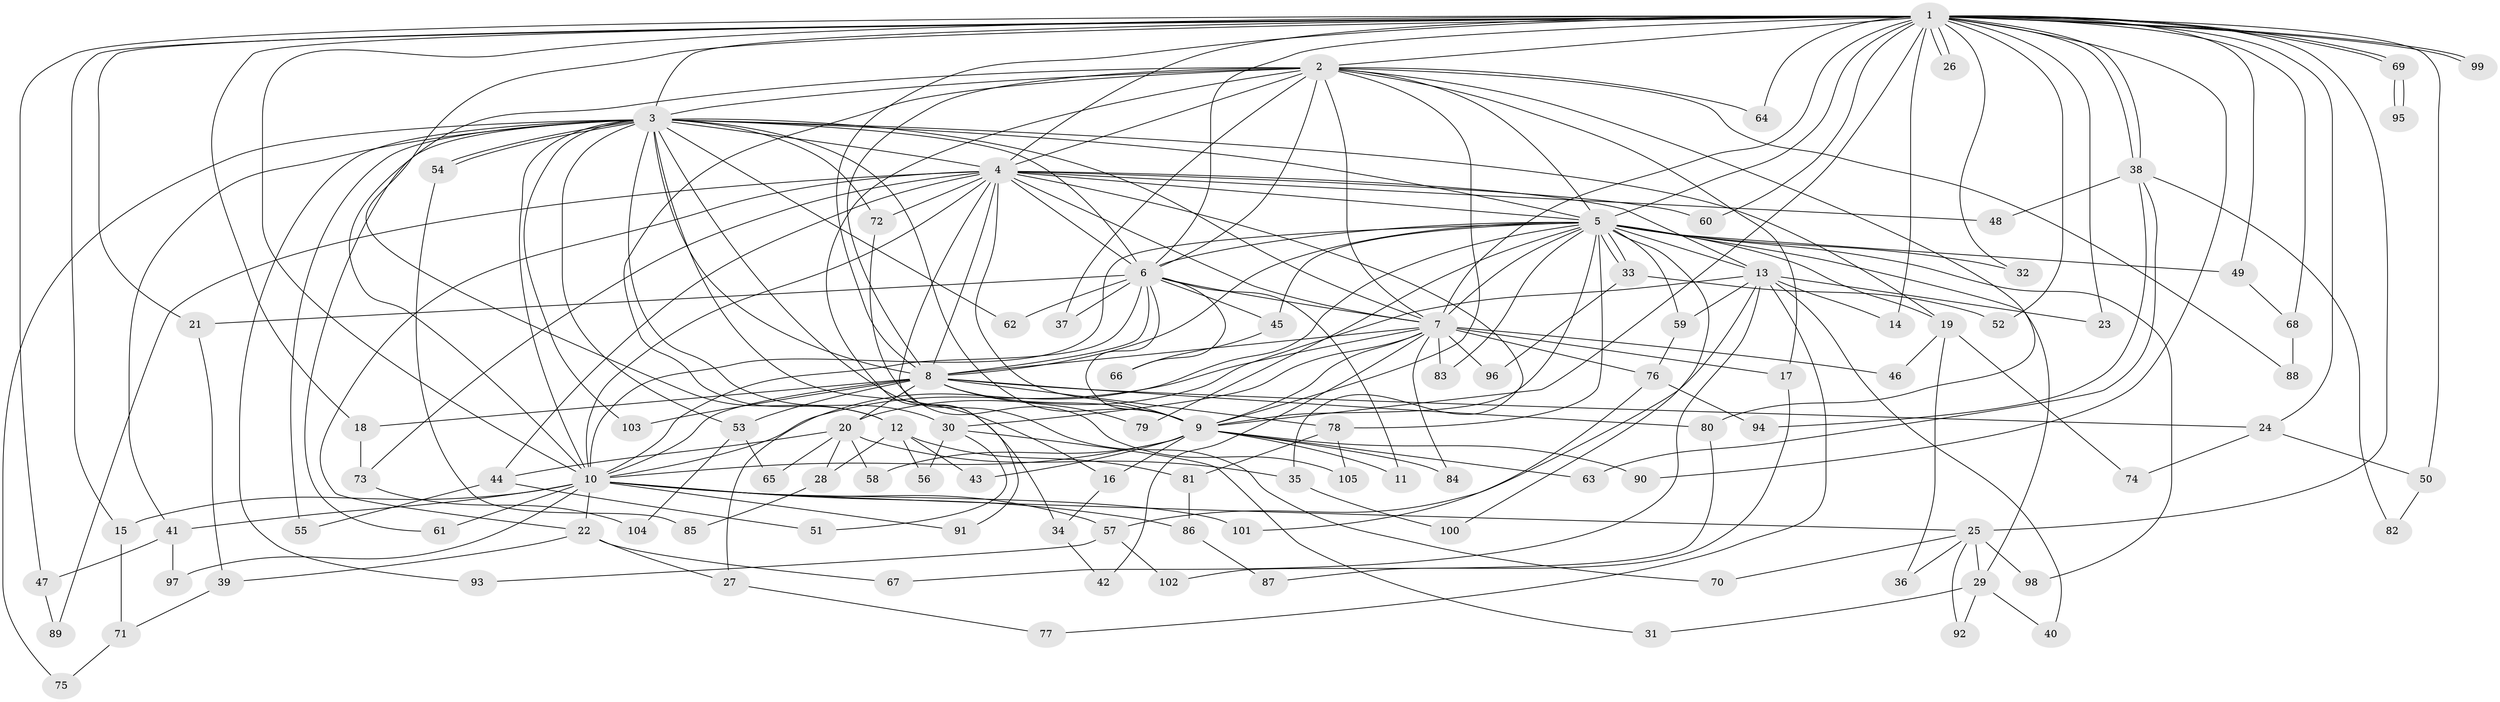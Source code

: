 // Generated by graph-tools (version 1.1) at 2025/13/03/09/25 04:13:51]
// undirected, 105 vertices, 235 edges
graph export_dot {
graph [start="1"]
  node [color=gray90,style=filled];
  1;
  2;
  3;
  4;
  5;
  6;
  7;
  8;
  9;
  10;
  11;
  12;
  13;
  14;
  15;
  16;
  17;
  18;
  19;
  20;
  21;
  22;
  23;
  24;
  25;
  26;
  27;
  28;
  29;
  30;
  31;
  32;
  33;
  34;
  35;
  36;
  37;
  38;
  39;
  40;
  41;
  42;
  43;
  44;
  45;
  46;
  47;
  48;
  49;
  50;
  51;
  52;
  53;
  54;
  55;
  56;
  57;
  58;
  59;
  60;
  61;
  62;
  63;
  64;
  65;
  66;
  67;
  68;
  69;
  70;
  71;
  72;
  73;
  74;
  75;
  76;
  77;
  78;
  79;
  80;
  81;
  82;
  83;
  84;
  85;
  86;
  87;
  88;
  89;
  90;
  91;
  92;
  93;
  94;
  95;
  96;
  97;
  98;
  99;
  100;
  101;
  102;
  103;
  104;
  105;
  1 -- 2;
  1 -- 3;
  1 -- 4;
  1 -- 5;
  1 -- 6;
  1 -- 7;
  1 -- 8;
  1 -- 9;
  1 -- 10;
  1 -- 12;
  1 -- 14;
  1 -- 15;
  1 -- 18;
  1 -- 21;
  1 -- 23;
  1 -- 24;
  1 -- 25;
  1 -- 26;
  1 -- 26;
  1 -- 32;
  1 -- 38;
  1 -- 38;
  1 -- 47;
  1 -- 49;
  1 -- 50;
  1 -- 52;
  1 -- 60;
  1 -- 64;
  1 -- 68;
  1 -- 69;
  1 -- 69;
  1 -- 90;
  1 -- 99;
  1 -- 99;
  2 -- 3;
  2 -- 4;
  2 -- 5;
  2 -- 6;
  2 -- 7;
  2 -- 8;
  2 -- 9;
  2 -- 10;
  2 -- 12;
  2 -- 17;
  2 -- 34;
  2 -- 37;
  2 -- 64;
  2 -- 80;
  2 -- 88;
  3 -- 4;
  3 -- 5;
  3 -- 6;
  3 -- 7;
  3 -- 8;
  3 -- 9;
  3 -- 10;
  3 -- 16;
  3 -- 19;
  3 -- 30;
  3 -- 41;
  3 -- 53;
  3 -- 54;
  3 -- 54;
  3 -- 55;
  3 -- 61;
  3 -- 62;
  3 -- 70;
  3 -- 72;
  3 -- 75;
  3 -- 93;
  3 -- 103;
  4 -- 5;
  4 -- 6;
  4 -- 7;
  4 -- 8;
  4 -- 9;
  4 -- 10;
  4 -- 13;
  4 -- 22;
  4 -- 35;
  4 -- 44;
  4 -- 48;
  4 -- 60;
  4 -- 72;
  4 -- 73;
  4 -- 89;
  4 -- 91;
  5 -- 6;
  5 -- 7;
  5 -- 8;
  5 -- 9;
  5 -- 10;
  5 -- 13;
  5 -- 19;
  5 -- 27;
  5 -- 29;
  5 -- 32;
  5 -- 33;
  5 -- 33;
  5 -- 45;
  5 -- 49;
  5 -- 59;
  5 -- 78;
  5 -- 79;
  5 -- 83;
  5 -- 98;
  5 -- 100;
  6 -- 7;
  6 -- 8;
  6 -- 9;
  6 -- 10;
  6 -- 11;
  6 -- 21;
  6 -- 37;
  6 -- 45;
  6 -- 62;
  6 -- 66;
  7 -- 8;
  7 -- 9;
  7 -- 10;
  7 -- 17;
  7 -- 30;
  7 -- 42;
  7 -- 46;
  7 -- 76;
  7 -- 83;
  7 -- 84;
  7 -- 96;
  8 -- 9;
  8 -- 10;
  8 -- 18;
  8 -- 20;
  8 -- 24;
  8 -- 53;
  8 -- 78;
  8 -- 79;
  8 -- 80;
  8 -- 103;
  9 -- 10;
  9 -- 11;
  9 -- 16;
  9 -- 43;
  9 -- 58;
  9 -- 63;
  9 -- 84;
  9 -- 90;
  10 -- 15;
  10 -- 22;
  10 -- 25;
  10 -- 41;
  10 -- 57;
  10 -- 61;
  10 -- 86;
  10 -- 91;
  10 -- 97;
  10 -- 101;
  12 -- 28;
  12 -- 43;
  12 -- 56;
  12 -- 81;
  13 -- 14;
  13 -- 20;
  13 -- 23;
  13 -- 40;
  13 -- 57;
  13 -- 59;
  13 -- 67;
  13 -- 77;
  15 -- 71;
  16 -- 34;
  17 -- 87;
  18 -- 73;
  19 -- 36;
  19 -- 46;
  19 -- 74;
  20 -- 28;
  20 -- 35;
  20 -- 44;
  20 -- 58;
  20 -- 65;
  21 -- 39;
  22 -- 27;
  22 -- 39;
  22 -- 67;
  24 -- 50;
  24 -- 74;
  25 -- 29;
  25 -- 36;
  25 -- 70;
  25 -- 92;
  25 -- 98;
  27 -- 77;
  28 -- 85;
  29 -- 31;
  29 -- 40;
  29 -- 92;
  30 -- 31;
  30 -- 51;
  30 -- 56;
  33 -- 52;
  33 -- 96;
  34 -- 42;
  35 -- 100;
  38 -- 48;
  38 -- 63;
  38 -- 82;
  38 -- 94;
  39 -- 71;
  41 -- 47;
  41 -- 97;
  44 -- 51;
  44 -- 55;
  45 -- 66;
  47 -- 89;
  49 -- 68;
  50 -- 82;
  53 -- 65;
  53 -- 104;
  54 -- 85;
  57 -- 93;
  57 -- 102;
  59 -- 76;
  68 -- 88;
  69 -- 95;
  69 -- 95;
  71 -- 75;
  72 -- 105;
  73 -- 104;
  76 -- 94;
  76 -- 101;
  78 -- 81;
  78 -- 105;
  80 -- 102;
  81 -- 86;
  86 -- 87;
}

